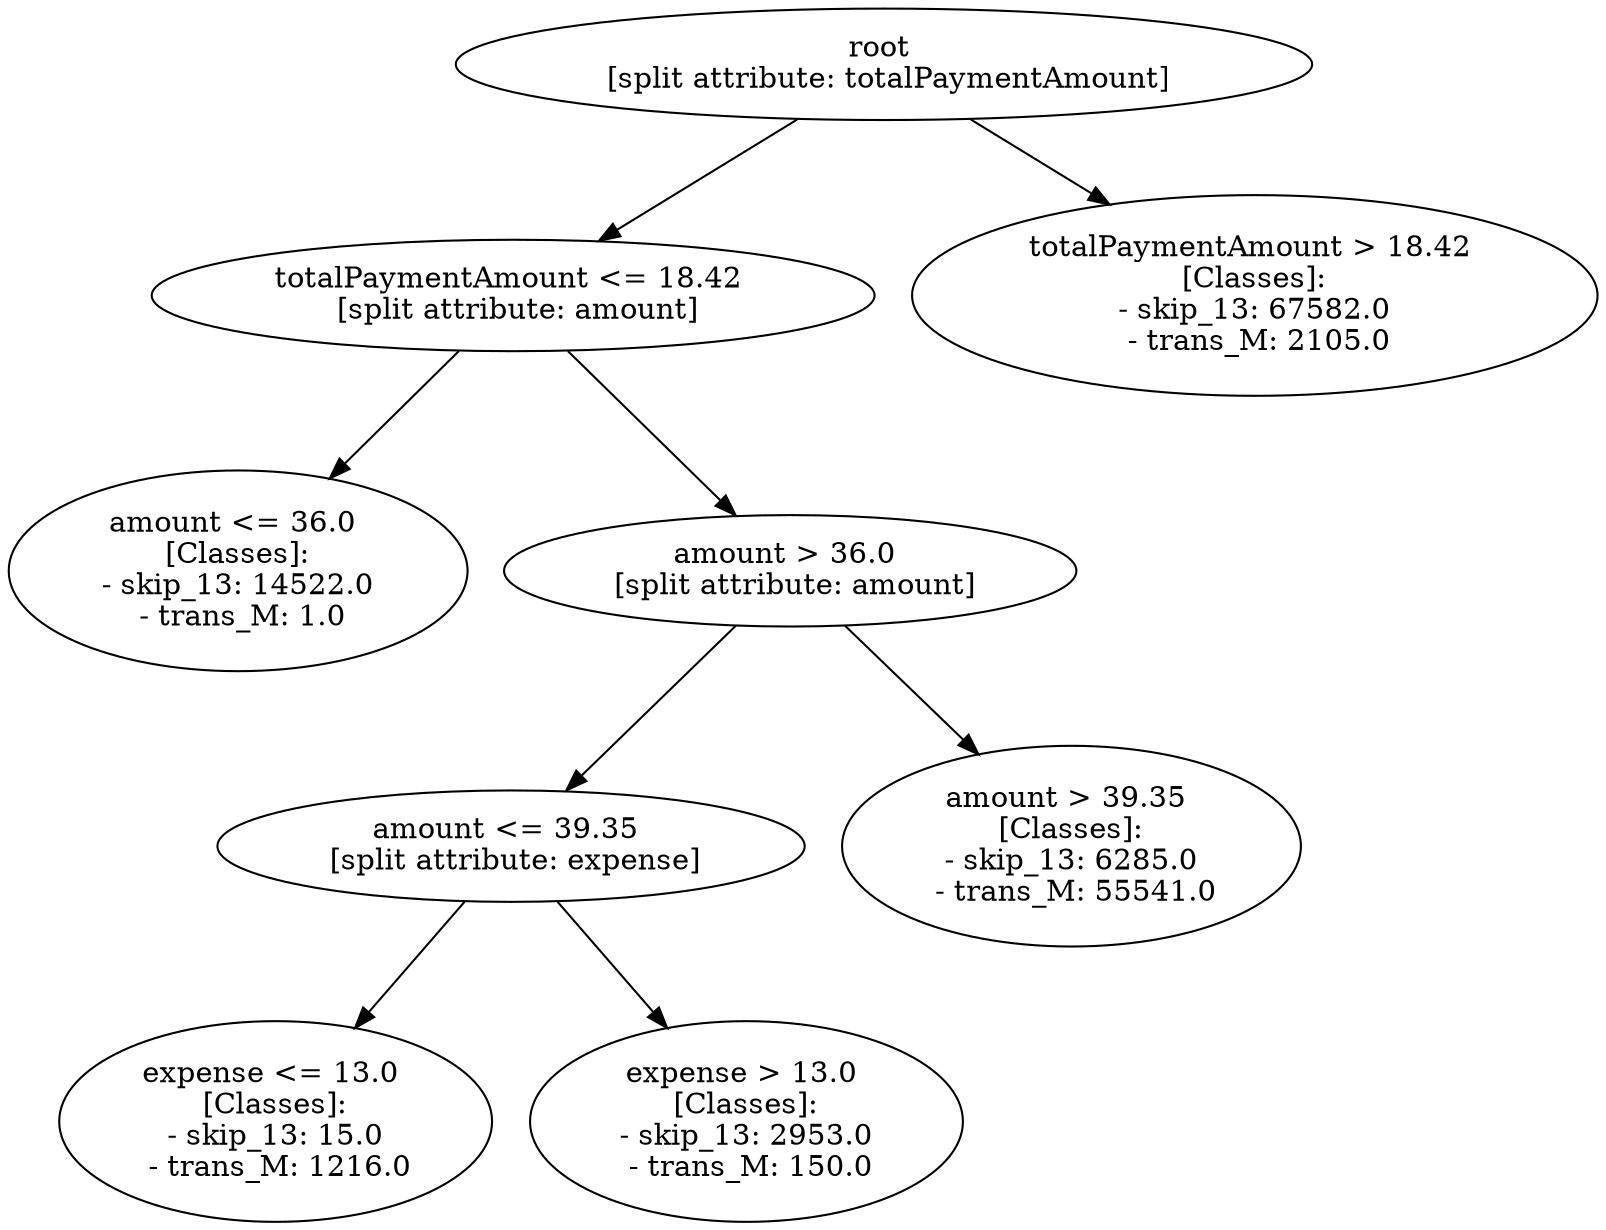 // Road_Traffic_Fine_Management_Process-p_26-1
digraph "Road_Traffic_Fine_Management_Process-p_26-1" {
	"6eff00e1-e290-4c84-82ec-c7db25fb37e8" [label="root 
 [split attribute: totalPaymentAmount]"]
	"5703ee1b-6170-4375-8045-47e6819fa14c" [label="totalPaymentAmount <= 18.42 
 [split attribute: amount]"]
	"6eff00e1-e290-4c84-82ec-c7db25fb37e8" -> "5703ee1b-6170-4375-8045-47e6819fa14c"
	"6868e975-b32b-49c4-8f65-1b134eba7c94" [label="amount <= 36.0 
 [Classes]: 
 - skip_13: 14522.0 
 - trans_M: 1.0"]
	"5703ee1b-6170-4375-8045-47e6819fa14c" -> "6868e975-b32b-49c4-8f65-1b134eba7c94"
	"97c636dd-2a3f-455d-9c74-c44ee2264ea5" [label="amount > 36.0 
 [split attribute: amount]"]
	"5703ee1b-6170-4375-8045-47e6819fa14c" -> "97c636dd-2a3f-455d-9c74-c44ee2264ea5"
	"22a98ca9-a144-4eb3-b3a2-0efcfc0692f5" [label="amount <= 39.35 
 [split attribute: expense]"]
	"97c636dd-2a3f-455d-9c74-c44ee2264ea5" -> "22a98ca9-a144-4eb3-b3a2-0efcfc0692f5"
	"1c38f41c-781b-4062-bd74-d6d39be98902" [label="expense <= 13.0 
 [Classes]: 
 - skip_13: 15.0 
 - trans_M: 1216.0"]
	"22a98ca9-a144-4eb3-b3a2-0efcfc0692f5" -> "1c38f41c-781b-4062-bd74-d6d39be98902"
	"715ba4ec-3ef5-42e4-bd76-57456a789b46" [label="expense > 13.0 
 [Classes]: 
 - skip_13: 2953.0 
 - trans_M: 150.0"]
	"22a98ca9-a144-4eb3-b3a2-0efcfc0692f5" -> "715ba4ec-3ef5-42e4-bd76-57456a789b46"
	"d95bcdc5-9a65-4cfb-9df4-b2519a07325b" [label="amount > 39.35 
 [Classes]: 
 - skip_13: 6285.0 
 - trans_M: 55541.0"]
	"97c636dd-2a3f-455d-9c74-c44ee2264ea5" -> "d95bcdc5-9a65-4cfb-9df4-b2519a07325b"
	"a7decd7d-dc40-483e-96e7-3f5b62f20581" [label="totalPaymentAmount > 18.42 
 [Classes]: 
 - skip_13: 67582.0 
 - trans_M: 2105.0"]
	"6eff00e1-e290-4c84-82ec-c7db25fb37e8" -> "a7decd7d-dc40-483e-96e7-3f5b62f20581"
}
